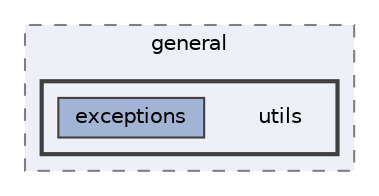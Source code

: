 digraph "/home/runner/work/idol/idol/lib/include/idol/general/utils"
{
 // LATEX_PDF_SIZE
  bgcolor="transparent";
  edge [fontname=Helvetica,fontsize=10,labelfontname=Helvetica,labelfontsize=10];
  node [fontname=Helvetica,fontsize=10,shape=box,height=0.2,width=0.4];
  compound=true
  subgraph clusterdir_19ae7b231f8657c2ea1342191d9f8e08 {
    graph [ bgcolor="#edf0f7", pencolor="grey50", label="general", fontname=Helvetica,fontsize=10 style="filled,dashed", URL="dir_19ae7b231f8657c2ea1342191d9f8e08.html",tooltip=""]
  subgraph clusterdir_cfbe116fea4cff691a7b1b1a6905d930 {
    graph [ bgcolor="#edf0f7", pencolor="grey25", label="", fontname=Helvetica,fontsize=10 style="filled,bold", URL="dir_cfbe116fea4cff691a7b1b1a6905d930.html",tooltip=""]
    dir_cfbe116fea4cff691a7b1b1a6905d930 [shape=plaintext, label="utils"];
  dir_ba9c0a73c7f2ebd0aa972a5e138270e3 [label="exceptions", fillcolor="#a2b4d6", color="grey25", style="filled", URL="dir_ba9c0a73c7f2ebd0aa972a5e138270e3.html",tooltip=""];
  }
  }
}
